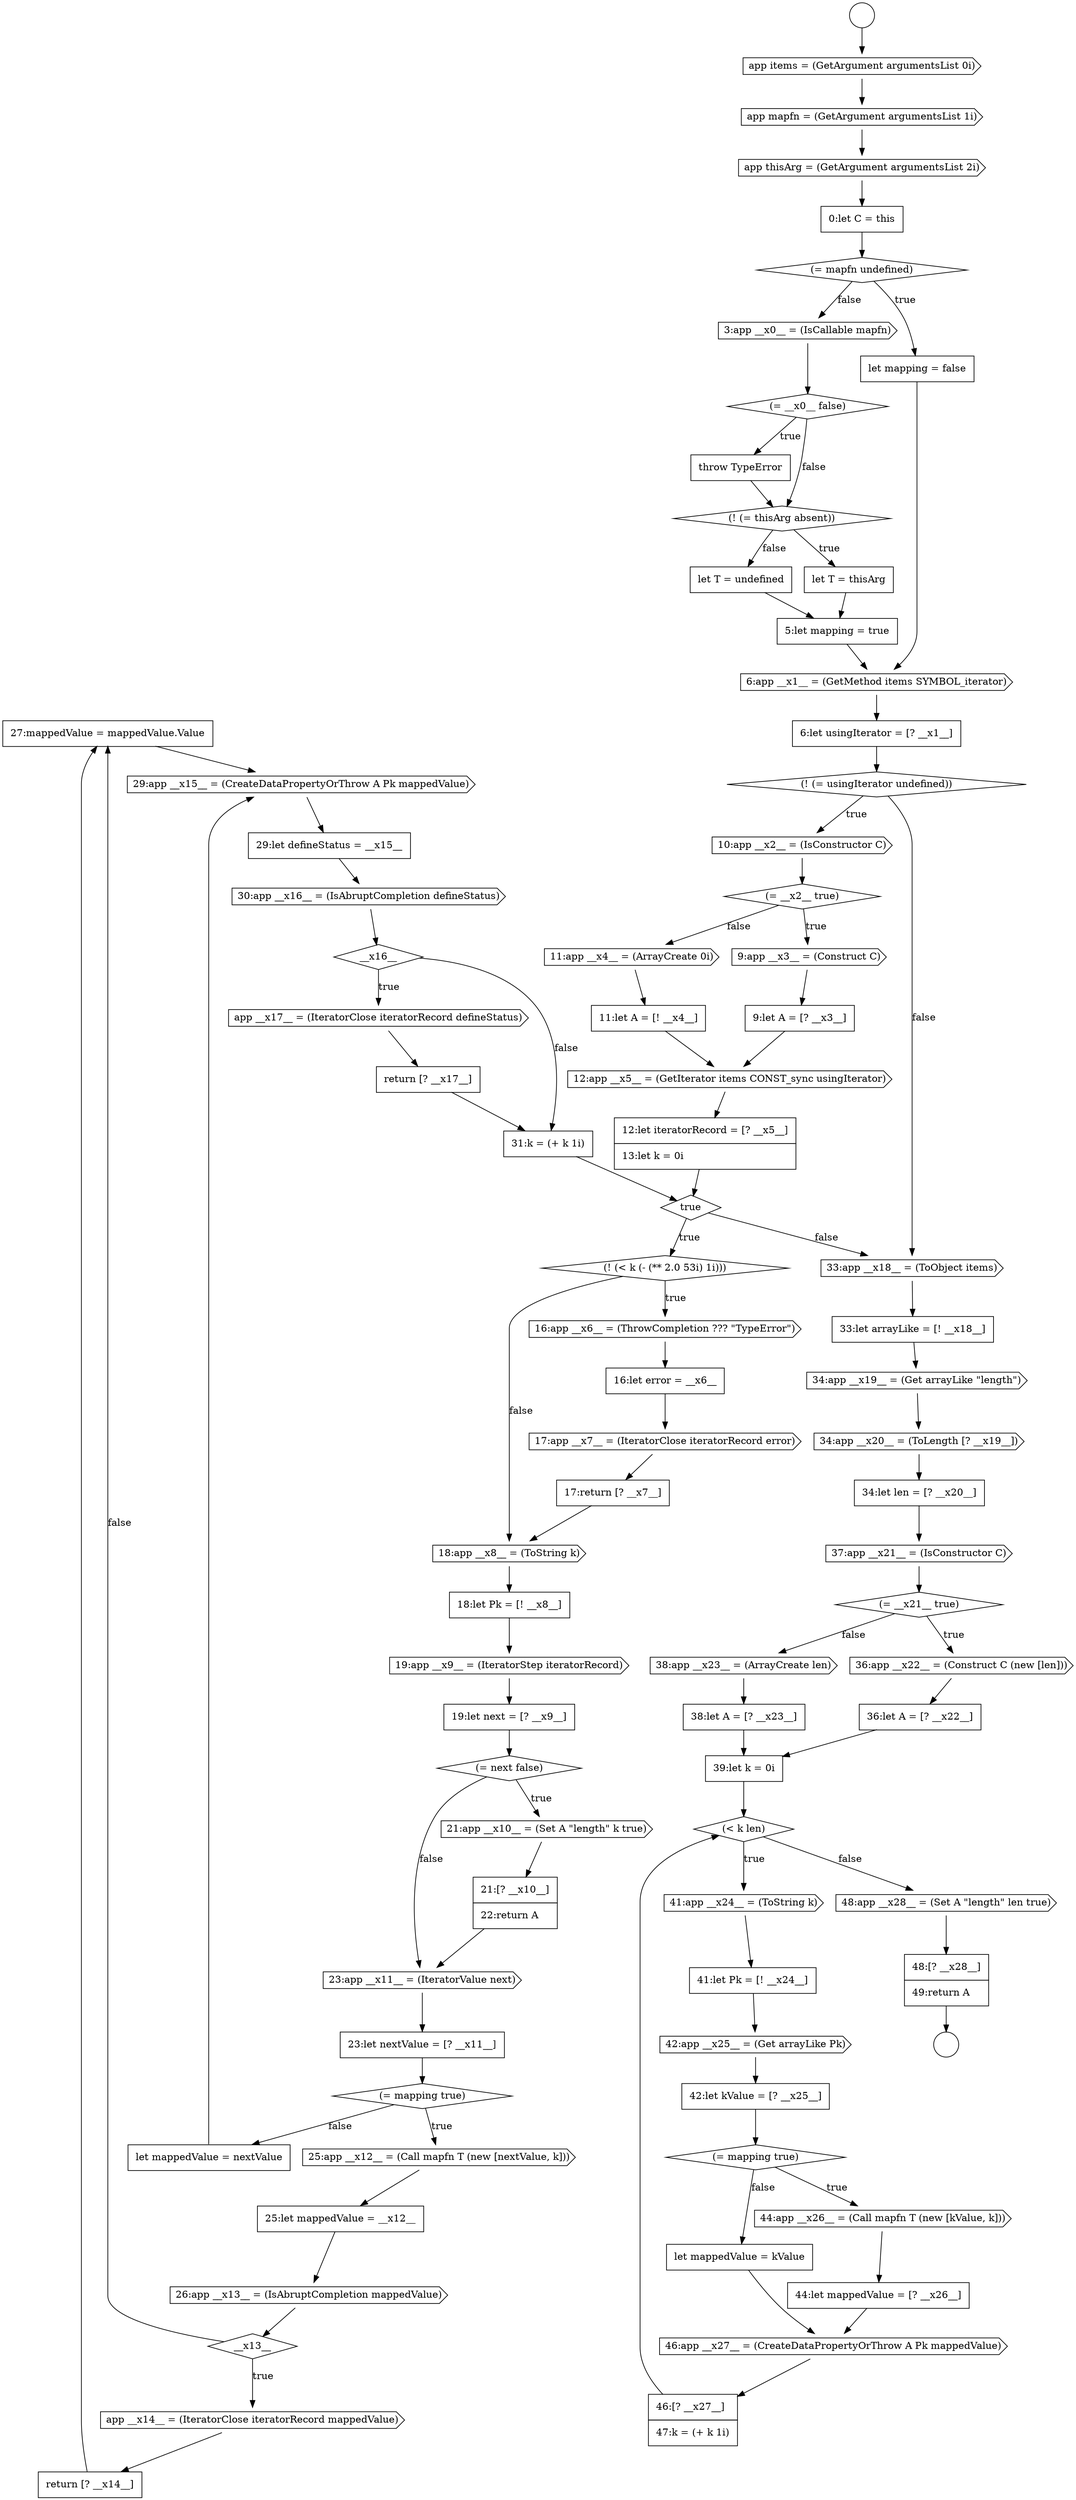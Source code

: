 digraph {
  node14871 [shape=none, margin=0, label=<<font color="black">
    <table border="0" cellborder="1" cellspacing="0" cellpadding="10">
      <tr><td align="left">27:mappedValue = mappedValue.Value</td></tr>
    </table>
  </font>> color="black" fillcolor="white" style=filled]
  node14831 [shape=cds, label=<<font color="black">3:app __x0__ = (IsCallable mapfn)</font>> color="black" fillcolor="white" style=filled]
  node14869 [shape=cds, label=<<font color="black">app __x14__ = (IteratorClose iteratorRecord mappedValue)</font>> color="black" fillcolor="white" style=filled]
  node14873 [shape=cds, label=<<font color="black">29:app __x15__ = (CreateDataPropertyOrThrow A Pk mappedValue)</font>> color="black" fillcolor="white" style=filled]
  node14852 [shape=none, margin=0, label=<<font color="black">
    <table border="0" cellborder="1" cellspacing="0" cellpadding="10">
      <tr><td align="left">16:let error = __x6__</td></tr>
    </table>
  </font>> color="black" fillcolor="white" style=filled]
  node14885 [shape=cds, label=<<font color="black">37:app __x21__ = (IsConstructor C)</font>> color="black" fillcolor="white" style=filled]
  node14890 [shape=none, margin=0, label=<<font color="black">
    <table border="0" cellborder="1" cellspacing="0" cellpadding="10">
      <tr><td align="left">38:let A = [? __x23__]</td></tr>
    </table>
  </font>> color="black" fillcolor="white" style=filled]
  node14833 [shape=none, margin=0, label=<<font color="black">
    <table border="0" cellborder="1" cellspacing="0" cellpadding="10">
      <tr><td align="left">throw TypeError</td></tr>
    </table>
  </font>> color="black" fillcolor="white" style=filled]
  node14895 [shape=cds, label=<<font color="black">42:app __x25__ = (Get arrayLike Pk)</font>> color="black" fillcolor="white" style=filled]
  node14880 [shape=cds, label=<<font color="black">33:app __x18__ = (ToObject items)</font>> color="black" fillcolor="white" style=filled]
  node14867 [shape=cds, label=<<font color="black">26:app __x13__ = (IsAbruptCompletion mappedValue)</font>> color="black" fillcolor="white" style=filled]
  node14856 [shape=none, margin=0, label=<<font color="black">
    <table border="0" cellborder="1" cellspacing="0" cellpadding="10">
      <tr><td align="left">18:let Pk = [! __x8__]</td></tr>
    </table>
  </font>> color="black" fillcolor="white" style=filled]
  node14829 [shape=diamond, label=<<font color="black">(= mapfn undefined)</font>> color="black" fillcolor="white" style=filled]
  node14825 [shape=cds, label=<<font color="black">app items = (GetArgument argumentsList 0i)</font>> color="black" fillcolor="white" style=filled]
  node14830 [shape=none, margin=0, label=<<font color="black">
    <table border="0" cellborder="1" cellspacing="0" cellpadding="10">
      <tr><td align="left">let mapping = false</td></tr>
    </table>
  </font>> color="black" fillcolor="white" style=filled]
  node14904 [shape=none, margin=0, label=<<font color="black">
    <table border="0" cellborder="1" cellspacing="0" cellpadding="10">
      <tr><td align="left">48:[? __x28__]</td></tr>
      <tr><td align="left">49:return A</td></tr>
    </table>
  </font>> color="black" fillcolor="white" style=filled]
  node14864 [shape=diamond, label=<<font color="black">(= mapping true)</font>> color="black" fillcolor="white" style=filled]
  node14844 [shape=none, margin=0, label=<<font color="black">
    <table border="0" cellborder="1" cellspacing="0" cellpadding="10">
      <tr><td align="left">9:let A = [? __x3__]</td></tr>
    </table>
  </font>> color="black" fillcolor="white" style=filled]
  node14859 [shape=diamond, label=<<font color="black">(= next false)</font>> color="black" fillcolor="white" style=filled]
  node14837 [shape=none, margin=0, label=<<font color="black">
    <table border="0" cellborder="1" cellspacing="0" cellpadding="10">
      <tr><td align="left">5:let mapping = true</td></tr>
    </table>
  </font>> color="black" fillcolor="white" style=filled]
  node14881 [shape=none, margin=0, label=<<font color="black">
    <table border="0" cellborder="1" cellspacing="0" cellpadding="10">
      <tr><td align="left">33:let arrayLike = [! __x18__]</td></tr>
    </table>
  </font>> color="black" fillcolor="white" style=filled]
  node14847 [shape=cds, label=<<font color="black">12:app __x5__ = (GetIterator items CONST_sync usingIterator)</font>> color="black" fillcolor="white" style=filled]
  node14874 [shape=none, margin=0, label=<<font color="black">
    <table border="0" cellborder="1" cellspacing="0" cellpadding="10">
      <tr><td align="left">29:let defineStatus = __x15__</td></tr>
    </table>
  </font>> color="black" fillcolor="white" style=filled]
  node14900 [shape=none, margin=0, label=<<font color="black">
    <table border="0" cellborder="1" cellspacing="0" cellpadding="10">
      <tr><td align="left">let mappedValue = kValue</td></tr>
    </table>
  </font>> color="black" fillcolor="white" style=filled]
  node14901 [shape=cds, label=<<font color="black">46:app __x27__ = (CreateDataPropertyOrThrow A Pk mappedValue)</font>> color="black" fillcolor="white" style=filled]
  node14836 [shape=none, margin=0, label=<<font color="black">
    <table border="0" cellborder="1" cellspacing="0" cellpadding="10">
      <tr><td align="left">let T = undefined</td></tr>
    </table>
  </font>> color="black" fillcolor="white" style=filled]
  node14879 [shape=none, margin=0, label=<<font color="black">
    <table border="0" cellborder="1" cellspacing="0" cellpadding="10">
      <tr><td align="left">31:k = (+ k 1i)</td></tr>
    </table>
  </font>> color="black" fillcolor="white" style=filled]
  node14870 [shape=none, margin=0, label=<<font color="black">
    <table border="0" cellborder="1" cellspacing="0" cellpadding="10">
      <tr><td align="left">return [? __x14__]</td></tr>
    </table>
  </font>> color="black" fillcolor="white" style=filled]
  node14851 [shape=cds, label=<<font color="black">16:app __x6__ = (ThrowCompletion ??? &quot;TypeError&quot;)</font>> color="black" fillcolor="white" style=filled]
  node14889 [shape=cds, label=<<font color="black">38:app __x23__ = (ArrayCreate len)</font>> color="black" fillcolor="white" style=filled]
  node14894 [shape=none, margin=0, label=<<font color="black">
    <table border="0" cellborder="1" cellspacing="0" cellpadding="10">
      <tr><td align="left">41:let Pk = [! __x24__]</td></tr>
    </table>
  </font>> color="black" fillcolor="white" style=filled]
  node14866 [shape=none, margin=0, label=<<font color="black">
    <table border="0" cellborder="1" cellspacing="0" cellpadding="10">
      <tr><td align="left">25:let mappedValue = __x12__</td></tr>
    </table>
  </font>> color="black" fillcolor="white" style=filled]
  node14855 [shape=cds, label=<<font color="black">18:app __x8__ = (ToString k)</font>> color="black" fillcolor="white" style=filled]
  node14840 [shape=diamond, label=<<font color="black">(! (= usingIterator undefined))</font>> color="black" fillcolor="white" style=filled]
  node14893 [shape=cds, label=<<font color="black">41:app __x24__ = (ToString k)</font>> color="black" fillcolor="white" style=filled]
  node14861 [shape=none, margin=0, label=<<font color="black">
    <table border="0" cellborder="1" cellspacing="0" cellpadding="10">
      <tr><td align="left">21:[? __x10__]</td></tr>
      <tr><td align="left">22:return A</td></tr>
    </table>
  </font>> color="black" fillcolor="white" style=filled]
  node14882 [shape=cds, label=<<font color="black">34:app __x19__ = (Get arrayLike &quot;length&quot;)</font>> color="black" fillcolor="white" style=filled]
  node14860 [shape=cds, label=<<font color="black">21:app __x10__ = (Set A &quot;length&quot; k true)</font>> color="black" fillcolor="white" style=filled]
  node14841 [shape=cds, label=<<font color="black">10:app __x2__ = (IsConstructor C)</font>> color="black" fillcolor="white" style=filled]
  node14897 [shape=diamond, label=<<font color="black">(= mapping true)</font>> color="black" fillcolor="white" style=filled]
  node14875 [shape=cds, label=<<font color="black">30:app __x16__ = (IsAbruptCompletion defineStatus)</font>> color="black" fillcolor="white" style=filled]
  node14886 [shape=diamond, label=<<font color="black">(= __x21__ true)</font>> color="black" fillcolor="white" style=filled]
  node14826 [shape=cds, label=<<font color="black">app mapfn = (GetArgument argumentsList 1i)</font>> color="black" fillcolor="white" style=filled]
  node14848 [shape=none, margin=0, label=<<font color="black">
    <table border="0" cellborder="1" cellspacing="0" cellpadding="10">
      <tr><td align="left">12:let iteratorRecord = [? __x5__]</td></tr>
      <tr><td align="left">13:let k = 0i</td></tr>
    </table>
  </font>> color="black" fillcolor="white" style=filled]
  node14854 [shape=none, margin=0, label=<<font color="black">
    <table border="0" cellborder="1" cellspacing="0" cellpadding="10">
      <tr><td align="left">17:return [? __x7__]</td></tr>
    </table>
  </font>> color="black" fillcolor="white" style=filled]
  node14835 [shape=none, margin=0, label=<<font color="black">
    <table border="0" cellborder="1" cellspacing="0" cellpadding="10">
      <tr><td align="left">let T = thisArg</td></tr>
    </table>
  </font>> color="black" fillcolor="white" style=filled]
  node14878 [shape=none, margin=0, label=<<font color="black">
    <table border="0" cellborder="1" cellspacing="0" cellpadding="10">
      <tr><td align="left">return [? __x17__]</td></tr>
    </table>
  </font>> color="black" fillcolor="white" style=filled]
  node14865 [shape=cds, label=<<font color="black">25:app __x12__ = (Call mapfn T (new [nextValue, k]))</font>> color="black" fillcolor="white" style=filled]
  node14850 [shape=diamond, label=<<font color="black">(! (&lt; k (- (** 2.0 53i) 1i)))</font>> color="black" fillcolor="white" style=filled]
  node14839 [shape=none, margin=0, label=<<font color="black">
    <table border="0" cellborder="1" cellspacing="0" cellpadding="10">
      <tr><td align="left">6:let usingIterator = [? __x1__]</td></tr>
    </table>
  </font>> color="black" fillcolor="white" style=filled]
  node14892 [shape=diamond, label=<<font color="black">(&lt; k len)</font>> color="black" fillcolor="white" style=filled]
  node14824 [shape=circle label=" " color="black" fillcolor="white" style=filled]
  node14876 [shape=diamond, label=<<font color="black">__x16__</font>> color="black" fillcolor="white" style=filled]
  node14877 [shape=cds, label=<<font color="black">app __x17__ = (IteratorClose iteratorRecord defineStatus)</font>> color="black" fillcolor="white" style=filled]
  node14898 [shape=cds, label=<<font color="black">44:app __x26__ = (Call mapfn T (new [kValue, k]))</font>> color="black" fillcolor="white" style=filled]
  node14862 [shape=cds, label=<<font color="black">23:app __x11__ = (IteratorValue next)</font>> color="black" fillcolor="white" style=filled]
  node14887 [shape=cds, label=<<font color="black">36:app __x22__ = (Construct C (new [len]))</font>> color="black" fillcolor="white" style=filled]
  node14827 [shape=cds, label=<<font color="black">app thisArg = (GetArgument argumentsList 2i)</font>> color="black" fillcolor="white" style=filled]
  node14842 [shape=diamond, label=<<font color="black">(= __x2__ true)</font>> color="black" fillcolor="white" style=filled]
  node14857 [shape=cds, label=<<font color="black">19:app __x9__ = (IteratorStep iteratorRecord)</font>> color="black" fillcolor="white" style=filled]
  node14902 [shape=none, margin=0, label=<<font color="black">
    <table border="0" cellborder="1" cellspacing="0" cellpadding="10">
      <tr><td align="left">46:[? __x27__]</td></tr>
      <tr><td align="left">47:k = (+ k 1i)</td></tr>
    </table>
  </font>> color="black" fillcolor="white" style=filled]
  node14883 [shape=cds, label=<<font color="black">34:app __x20__ = (ToLength [? __x19__])</font>> color="black" fillcolor="white" style=filled]
  node14832 [shape=diamond, label=<<font color="black">(= __x0__ false)</font>> color="black" fillcolor="white" style=filled]
  node14868 [shape=diamond, label=<<font color="black">__x13__</font>> color="black" fillcolor="white" style=filled]
  node14853 [shape=cds, label=<<font color="black">17:app __x7__ = (IteratorClose iteratorRecord error)</font>> color="black" fillcolor="white" style=filled]
  node14838 [shape=cds, label=<<font color="black">6:app __x1__ = (GetMethod items SYMBOL_iterator)</font>> color="black" fillcolor="white" style=filled]
  node14834 [shape=diamond, label=<<font color="black">(! (= thisArg absent))</font>> color="black" fillcolor="white" style=filled]
  node14896 [shape=none, margin=0, label=<<font color="black">
    <table border="0" cellborder="1" cellspacing="0" cellpadding="10">
      <tr><td align="left">42:let kValue = [? __x25__]</td></tr>
    </table>
  </font>> color="black" fillcolor="white" style=filled]
  node14872 [shape=none, margin=0, label=<<font color="black">
    <table border="0" cellborder="1" cellspacing="0" cellpadding="10">
      <tr><td align="left">let mappedValue = nextValue</td></tr>
    </table>
  </font>> color="black" fillcolor="white" style=filled]
  node14849 [shape=diamond, label=<<font color="black">true</font>> color="black" fillcolor="white" style=filled]
  node14891 [shape=none, margin=0, label=<<font color="black">
    <table border="0" cellborder="1" cellspacing="0" cellpadding="10">
      <tr><td align="left">39:let k = 0i</td></tr>
    </table>
  </font>> color="black" fillcolor="white" style=filled]
  node14845 [shape=cds, label=<<font color="black">11:app __x4__ = (ArrayCreate 0i)</font>> color="black" fillcolor="white" style=filled]
  node14823 [shape=circle label=" " color="black" fillcolor="white" style=filled]
  node14843 [shape=cds, label=<<font color="black">9:app __x3__ = (Construct C)</font>> color="black" fillcolor="white" style=filled]
  node14903 [shape=cds, label=<<font color="black">48:app __x28__ = (Set A &quot;length&quot; len true)</font>> color="black" fillcolor="white" style=filled]
  node14888 [shape=none, margin=0, label=<<font color="black">
    <table border="0" cellborder="1" cellspacing="0" cellpadding="10">
      <tr><td align="left">36:let A = [? __x22__]</td></tr>
    </table>
  </font>> color="black" fillcolor="white" style=filled]
  node14828 [shape=none, margin=0, label=<<font color="black">
    <table border="0" cellborder="1" cellspacing="0" cellpadding="10">
      <tr><td align="left">0:let C = this</td></tr>
    </table>
  </font>> color="black" fillcolor="white" style=filled]
  node14846 [shape=none, margin=0, label=<<font color="black">
    <table border="0" cellborder="1" cellspacing="0" cellpadding="10">
      <tr><td align="left">11:let A = [! __x4__]</td></tr>
    </table>
  </font>> color="black" fillcolor="white" style=filled]
  node14858 [shape=none, margin=0, label=<<font color="black">
    <table border="0" cellborder="1" cellspacing="0" cellpadding="10">
      <tr><td align="left">19:let next = [? __x9__]</td></tr>
    </table>
  </font>> color="black" fillcolor="white" style=filled]
  node14899 [shape=none, margin=0, label=<<font color="black">
    <table border="0" cellborder="1" cellspacing="0" cellpadding="10">
      <tr><td align="left">44:let mappedValue = [? __x26__]</td></tr>
    </table>
  </font>> color="black" fillcolor="white" style=filled]
  node14863 [shape=none, margin=0, label=<<font color="black">
    <table border="0" cellborder="1" cellspacing="0" cellpadding="10">
      <tr><td align="left">23:let nextValue = [? __x11__]</td></tr>
    </table>
  </font>> color="black" fillcolor="white" style=filled]
  node14884 [shape=none, margin=0, label=<<font color="black">
    <table border="0" cellborder="1" cellspacing="0" cellpadding="10">
      <tr><td align="left">34:let len = [? __x20__]</td></tr>
    </table>
  </font>> color="black" fillcolor="white" style=filled]
  node14887 -> node14888 [ color="black"]
  node14904 -> node14824 [ color="black"]
  node14893 -> node14894 [ color="black"]
  node14863 -> node14864 [ color="black"]
  node14861 -> node14862 [ color="black"]
  node14828 -> node14829 [ color="black"]
  node14845 -> node14846 [ color="black"]
  node14830 -> node14838 [ color="black"]
  node14847 -> node14848 [ color="black"]
  node14825 -> node14826 [ color="black"]
  node14870 -> node14871 [ color="black"]
  node14831 -> node14832 [ color="black"]
  node14851 -> node14852 [ color="black"]
  node14867 -> node14868 [ color="black"]
  node14832 -> node14833 [label=<<font color="black">true</font>> color="black"]
  node14832 -> node14834 [label=<<font color="black">false</font>> color="black"]
  node14899 -> node14901 [ color="black"]
  node14857 -> node14858 [ color="black"]
  node14896 -> node14897 [ color="black"]
  node14844 -> node14847 [ color="black"]
  node14859 -> node14860 [label=<<font color="black">true</font>> color="black"]
  node14859 -> node14862 [label=<<font color="black">false</font>> color="black"]
  node14888 -> node14891 [ color="black"]
  node14872 -> node14873 [ color="black"]
  node14884 -> node14885 [ color="black"]
  node14875 -> node14876 [ color="black"]
  node14894 -> node14895 [ color="black"]
  node14881 -> node14882 [ color="black"]
  node14902 -> node14892 [ color="black"]
  node14854 -> node14855 [ color="black"]
  node14880 -> node14881 [ color="black"]
  node14842 -> node14843 [label=<<font color="black">true</font>> color="black"]
  node14842 -> node14845 [label=<<font color="black">false</font>> color="black"]
  node14865 -> node14866 [ color="black"]
  node14868 -> node14869 [label=<<font color="black">true</font>> color="black"]
  node14868 -> node14871 [label=<<font color="black">false</font>> color="black"]
  node14835 -> node14837 [ color="black"]
  node14858 -> node14859 [ color="black"]
  node14879 -> node14849 [ color="black"]
  node14826 -> node14827 [ color="black"]
  node14840 -> node14841 [label=<<font color="black">true</font>> color="black"]
  node14840 -> node14880 [label=<<font color="black">false</font>> color="black"]
  node14871 -> node14873 [ color="black"]
  node14837 -> node14838 [ color="black"]
  node14829 -> node14830 [label=<<font color="black">true</font>> color="black"]
  node14829 -> node14831 [label=<<font color="black">false</font>> color="black"]
  node14890 -> node14891 [ color="black"]
  node14898 -> node14899 [ color="black"]
  node14874 -> node14875 [ color="black"]
  node14823 -> node14825 [ color="black"]
  node14846 -> node14847 [ color="black"]
  node14836 -> node14837 [ color="black"]
  node14878 -> node14879 [ color="black"]
  node14856 -> node14857 [ color="black"]
  node14866 -> node14867 [ color="black"]
  node14849 -> node14850 [label=<<font color="black">true</font>> color="black"]
  node14849 -> node14880 [label=<<font color="black">false</font>> color="black"]
  node14869 -> node14870 [ color="black"]
  node14876 -> node14877 [label=<<font color="black">true</font>> color="black"]
  node14876 -> node14879 [label=<<font color="black">false</font>> color="black"]
  node14877 -> node14878 [ color="black"]
  node14839 -> node14840 [ color="black"]
  node14833 -> node14834 [ color="black"]
  node14901 -> node14902 [ color="black"]
  node14891 -> node14892 [ color="black"]
  node14855 -> node14856 [ color="black"]
  node14882 -> node14883 [ color="black"]
  node14897 -> node14898 [label=<<font color="black">true</font>> color="black"]
  node14897 -> node14900 [label=<<font color="black">false</font>> color="black"]
  node14873 -> node14874 [ color="black"]
  node14889 -> node14890 [ color="black"]
  node14903 -> node14904 [ color="black"]
  node14885 -> node14886 [ color="black"]
  node14827 -> node14828 [ color="black"]
  node14883 -> node14884 [ color="black"]
  node14850 -> node14851 [label=<<font color="black">true</font>> color="black"]
  node14850 -> node14855 [label=<<font color="black">false</font>> color="black"]
  node14895 -> node14896 [ color="black"]
  node14852 -> node14853 [ color="black"]
  node14864 -> node14865 [label=<<font color="black">true</font>> color="black"]
  node14864 -> node14872 [label=<<font color="black">false</font>> color="black"]
  node14848 -> node14849 [ color="black"]
  node14860 -> node14861 [ color="black"]
  node14900 -> node14901 [ color="black"]
  node14834 -> node14835 [label=<<font color="black">true</font>> color="black"]
  node14834 -> node14836 [label=<<font color="black">false</font>> color="black"]
  node14843 -> node14844 [ color="black"]
  node14886 -> node14887 [label=<<font color="black">true</font>> color="black"]
  node14886 -> node14889 [label=<<font color="black">false</font>> color="black"]
  node14862 -> node14863 [ color="black"]
  node14841 -> node14842 [ color="black"]
  node14838 -> node14839 [ color="black"]
  node14853 -> node14854 [ color="black"]
  node14892 -> node14893 [label=<<font color="black">true</font>> color="black"]
  node14892 -> node14903 [label=<<font color="black">false</font>> color="black"]
}
